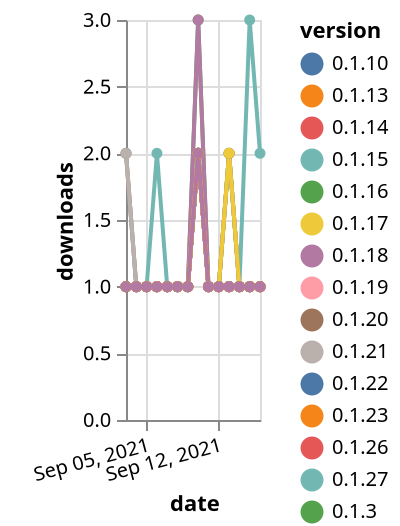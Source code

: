 {"$schema": "https://vega.github.io/schema/vega-lite/v5.json", "description": "A simple bar chart with embedded data.", "data": {"values": [{"date": "2021-09-03", "total": 143, "delta": 1, "version": "0.1.21"}, {"date": "2021-09-04", "total": 144, "delta": 1, "version": "0.1.21"}, {"date": "2021-09-05", "total": 145, "delta": 1, "version": "0.1.21"}, {"date": "2021-09-06", "total": 146, "delta": 1, "version": "0.1.21"}, {"date": "2021-09-07", "total": 147, "delta": 1, "version": "0.1.21"}, {"date": "2021-09-08", "total": 148, "delta": 1, "version": "0.1.21"}, {"date": "2021-09-09", "total": 149, "delta": 1, "version": "0.1.21"}, {"date": "2021-09-10", "total": 151, "delta": 2, "version": "0.1.21"}, {"date": "2021-09-11", "total": 152, "delta": 1, "version": "0.1.21"}, {"date": "2021-09-12", "total": 153, "delta": 1, "version": "0.1.21"}, {"date": "2021-09-13", "total": 154, "delta": 1, "version": "0.1.21"}, {"date": "2021-09-14", "total": 155, "delta": 1, "version": "0.1.21"}, {"date": "2021-09-15", "total": 156, "delta": 1, "version": "0.1.21"}, {"date": "2021-09-16", "total": 157, "delta": 1, "version": "0.1.21"}, {"date": "2021-09-03", "total": 178, "delta": 1, "version": "0.1.15"}, {"date": "2021-09-04", "total": 179, "delta": 1, "version": "0.1.15"}, {"date": "2021-09-05", "total": 180, "delta": 1, "version": "0.1.15"}, {"date": "2021-09-06", "total": 181, "delta": 1, "version": "0.1.15"}, {"date": "2021-09-07", "total": 182, "delta": 1, "version": "0.1.15"}, {"date": "2021-09-08", "total": 183, "delta": 1, "version": "0.1.15"}, {"date": "2021-09-09", "total": 184, "delta": 1, "version": "0.1.15"}, {"date": "2021-09-10", "total": 186, "delta": 2, "version": "0.1.15"}, {"date": "2021-09-11", "total": 187, "delta": 1, "version": "0.1.15"}, {"date": "2021-09-12", "total": 188, "delta": 1, "version": "0.1.15"}, {"date": "2021-09-13", "total": 189, "delta": 1, "version": "0.1.15"}, {"date": "2021-09-14", "total": 190, "delta": 1, "version": "0.1.15"}, {"date": "2021-09-15", "total": 191, "delta": 1, "version": "0.1.15"}, {"date": "2021-09-16", "total": 192, "delta": 1, "version": "0.1.15"}, {"date": "2021-09-03", "total": 380, "delta": 1, "version": "0.1.3"}, {"date": "2021-09-04", "total": 381, "delta": 1, "version": "0.1.3"}, {"date": "2021-09-05", "total": 382, "delta": 1, "version": "0.1.3"}, {"date": "2021-09-06", "total": 383, "delta": 1, "version": "0.1.3"}, {"date": "2021-09-07", "total": 384, "delta": 1, "version": "0.1.3"}, {"date": "2021-09-08", "total": 385, "delta": 1, "version": "0.1.3"}, {"date": "2021-09-09", "total": 386, "delta": 1, "version": "0.1.3"}, {"date": "2021-09-10", "total": 389, "delta": 3, "version": "0.1.3"}, {"date": "2021-09-11", "total": 390, "delta": 1, "version": "0.1.3"}, {"date": "2021-09-12", "total": 391, "delta": 1, "version": "0.1.3"}, {"date": "2021-09-13", "total": 393, "delta": 2, "version": "0.1.3"}, {"date": "2021-09-14", "total": 394, "delta": 1, "version": "0.1.3"}, {"date": "2021-09-15", "total": 395, "delta": 1, "version": "0.1.3"}, {"date": "2021-09-16", "total": 396, "delta": 1, "version": "0.1.3"}, {"date": "2021-09-03", "total": 140, "delta": 1, "version": "0.1.22"}, {"date": "2021-09-04", "total": 141, "delta": 1, "version": "0.1.22"}, {"date": "2021-09-05", "total": 142, "delta": 1, "version": "0.1.22"}, {"date": "2021-09-06", "total": 143, "delta": 1, "version": "0.1.22"}, {"date": "2021-09-07", "total": 144, "delta": 1, "version": "0.1.22"}, {"date": "2021-09-08", "total": 145, "delta": 1, "version": "0.1.22"}, {"date": "2021-09-09", "total": 146, "delta": 1, "version": "0.1.22"}, {"date": "2021-09-10", "total": 148, "delta": 2, "version": "0.1.22"}, {"date": "2021-09-11", "total": 149, "delta": 1, "version": "0.1.22"}, {"date": "2021-09-12", "total": 150, "delta": 1, "version": "0.1.22"}, {"date": "2021-09-13", "total": 151, "delta": 1, "version": "0.1.22"}, {"date": "2021-09-14", "total": 152, "delta": 1, "version": "0.1.22"}, {"date": "2021-09-15", "total": 153, "delta": 1, "version": "0.1.22"}, {"date": "2021-09-16", "total": 154, "delta": 1, "version": "0.1.22"}, {"date": "2021-09-03", "total": 141, "delta": 1, "version": "0.1.26"}, {"date": "2021-09-04", "total": 142, "delta": 1, "version": "0.1.26"}, {"date": "2021-09-05", "total": 143, "delta": 1, "version": "0.1.26"}, {"date": "2021-09-06", "total": 144, "delta": 1, "version": "0.1.26"}, {"date": "2021-09-07", "total": 145, "delta": 1, "version": "0.1.26"}, {"date": "2021-09-08", "total": 146, "delta": 1, "version": "0.1.26"}, {"date": "2021-09-09", "total": 147, "delta": 1, "version": "0.1.26"}, {"date": "2021-09-10", "total": 149, "delta": 2, "version": "0.1.26"}, {"date": "2021-09-11", "total": 150, "delta": 1, "version": "0.1.26"}, {"date": "2021-09-12", "total": 151, "delta": 1, "version": "0.1.26"}, {"date": "2021-09-13", "total": 152, "delta": 1, "version": "0.1.26"}, {"date": "2021-09-14", "total": 153, "delta": 1, "version": "0.1.26"}, {"date": "2021-09-15", "total": 154, "delta": 1, "version": "0.1.26"}, {"date": "2021-09-16", "total": 155, "delta": 1, "version": "0.1.26"}, {"date": "2021-09-03", "total": 132, "delta": 1, "version": "0.1.20"}, {"date": "2021-09-04", "total": 133, "delta": 1, "version": "0.1.20"}, {"date": "2021-09-05", "total": 134, "delta": 1, "version": "0.1.20"}, {"date": "2021-09-06", "total": 135, "delta": 1, "version": "0.1.20"}, {"date": "2021-09-07", "total": 136, "delta": 1, "version": "0.1.20"}, {"date": "2021-09-08", "total": 137, "delta": 1, "version": "0.1.20"}, {"date": "2021-09-09", "total": 138, "delta": 1, "version": "0.1.20"}, {"date": "2021-09-10", "total": 140, "delta": 2, "version": "0.1.20"}, {"date": "2021-09-11", "total": 141, "delta": 1, "version": "0.1.20"}, {"date": "2021-09-12", "total": 142, "delta": 1, "version": "0.1.20"}, {"date": "2021-09-13", "total": 143, "delta": 1, "version": "0.1.20"}, {"date": "2021-09-14", "total": 144, "delta": 1, "version": "0.1.20"}, {"date": "2021-09-15", "total": 145, "delta": 1, "version": "0.1.20"}, {"date": "2021-09-16", "total": 146, "delta": 1, "version": "0.1.20"}, {"date": "2021-09-03", "total": 144, "delta": 1, "version": "0.1.19"}, {"date": "2021-09-04", "total": 145, "delta": 1, "version": "0.1.19"}, {"date": "2021-09-05", "total": 146, "delta": 1, "version": "0.1.19"}, {"date": "2021-09-06", "total": 147, "delta": 1, "version": "0.1.19"}, {"date": "2021-09-07", "total": 148, "delta": 1, "version": "0.1.19"}, {"date": "2021-09-08", "total": 149, "delta": 1, "version": "0.1.19"}, {"date": "2021-09-09", "total": 150, "delta": 1, "version": "0.1.19"}, {"date": "2021-09-10", "total": 152, "delta": 2, "version": "0.1.19"}, {"date": "2021-09-11", "total": 153, "delta": 1, "version": "0.1.19"}, {"date": "2021-09-12", "total": 154, "delta": 1, "version": "0.1.19"}, {"date": "2021-09-13", "total": 155, "delta": 1, "version": "0.1.19"}, {"date": "2021-09-14", "total": 156, "delta": 1, "version": "0.1.19"}, {"date": "2021-09-15", "total": 157, "delta": 1, "version": "0.1.19"}, {"date": "2021-09-16", "total": 158, "delta": 1, "version": "0.1.19"}, {"date": "2021-09-03", "total": 191, "delta": 1, "version": "0.1.16"}, {"date": "2021-09-04", "total": 192, "delta": 1, "version": "0.1.16"}, {"date": "2021-09-05", "total": 193, "delta": 1, "version": "0.1.16"}, {"date": "2021-09-06", "total": 194, "delta": 1, "version": "0.1.16"}, {"date": "2021-09-07", "total": 195, "delta": 1, "version": "0.1.16"}, {"date": "2021-09-08", "total": 196, "delta": 1, "version": "0.1.16"}, {"date": "2021-09-09", "total": 197, "delta": 1, "version": "0.1.16"}, {"date": "2021-09-10", "total": 199, "delta": 2, "version": "0.1.16"}, {"date": "2021-09-11", "total": 200, "delta": 1, "version": "0.1.16"}, {"date": "2021-09-12", "total": 201, "delta": 1, "version": "0.1.16"}, {"date": "2021-09-13", "total": 203, "delta": 2, "version": "0.1.16"}, {"date": "2021-09-14", "total": 204, "delta": 1, "version": "0.1.16"}, {"date": "2021-09-15", "total": 205, "delta": 1, "version": "0.1.16"}, {"date": "2021-09-16", "total": 206, "delta": 1, "version": "0.1.16"}, {"date": "2021-09-03", "total": 239, "delta": 1, "version": "0.1.4"}, {"date": "2021-09-04", "total": 240, "delta": 1, "version": "0.1.4"}, {"date": "2021-09-05", "total": 241, "delta": 1, "version": "0.1.4"}, {"date": "2021-09-06", "total": 242, "delta": 1, "version": "0.1.4"}, {"date": "2021-09-07", "total": 243, "delta": 1, "version": "0.1.4"}, {"date": "2021-09-08", "total": 244, "delta": 1, "version": "0.1.4"}, {"date": "2021-09-09", "total": 245, "delta": 1, "version": "0.1.4"}, {"date": "2021-09-10", "total": 247, "delta": 2, "version": "0.1.4"}, {"date": "2021-09-11", "total": 248, "delta": 1, "version": "0.1.4"}, {"date": "2021-09-12", "total": 249, "delta": 1, "version": "0.1.4"}, {"date": "2021-09-13", "total": 251, "delta": 2, "version": "0.1.4"}, {"date": "2021-09-14", "total": 252, "delta": 1, "version": "0.1.4"}, {"date": "2021-09-15", "total": 253, "delta": 1, "version": "0.1.4"}, {"date": "2021-09-16", "total": 254, "delta": 1, "version": "0.1.4"}, {"date": "2021-09-03", "total": 216, "delta": 1, "version": "0.1.9"}, {"date": "2021-09-04", "total": 217, "delta": 1, "version": "0.1.9"}, {"date": "2021-09-05", "total": 218, "delta": 1, "version": "0.1.9"}, {"date": "2021-09-06", "total": 219, "delta": 1, "version": "0.1.9"}, {"date": "2021-09-07", "total": 220, "delta": 1, "version": "0.1.9"}, {"date": "2021-09-08", "total": 221, "delta": 1, "version": "0.1.9"}, {"date": "2021-09-09", "total": 222, "delta": 1, "version": "0.1.9"}, {"date": "2021-09-10", "total": 224, "delta": 2, "version": "0.1.9"}, {"date": "2021-09-11", "total": 225, "delta": 1, "version": "0.1.9"}, {"date": "2021-09-12", "total": 226, "delta": 1, "version": "0.1.9"}, {"date": "2021-09-13", "total": 227, "delta": 1, "version": "0.1.9"}, {"date": "2021-09-14", "total": 228, "delta": 1, "version": "0.1.9"}, {"date": "2021-09-15", "total": 229, "delta": 1, "version": "0.1.9"}, {"date": "2021-09-16", "total": 230, "delta": 1, "version": "0.1.9"}, {"date": "2021-09-03", "total": 194, "delta": 2, "version": "0.1.14"}, {"date": "2021-09-04", "total": 195, "delta": 1, "version": "0.1.14"}, {"date": "2021-09-05", "total": 196, "delta": 1, "version": "0.1.14"}, {"date": "2021-09-06", "total": 197, "delta": 1, "version": "0.1.14"}, {"date": "2021-09-07", "total": 198, "delta": 1, "version": "0.1.14"}, {"date": "2021-09-08", "total": 199, "delta": 1, "version": "0.1.14"}, {"date": "2021-09-09", "total": 200, "delta": 1, "version": "0.1.14"}, {"date": "2021-09-10", "total": 202, "delta": 2, "version": "0.1.14"}, {"date": "2021-09-11", "total": 203, "delta": 1, "version": "0.1.14"}, {"date": "2021-09-12", "total": 204, "delta": 1, "version": "0.1.14"}, {"date": "2021-09-13", "total": 205, "delta": 1, "version": "0.1.14"}, {"date": "2021-09-14", "total": 206, "delta": 1, "version": "0.1.14"}, {"date": "2021-09-15", "total": 207, "delta": 1, "version": "0.1.14"}, {"date": "2021-09-16", "total": 208, "delta": 1, "version": "0.1.14"}, {"date": "2021-09-03", "total": 189, "delta": 1, "version": "0.1.13"}, {"date": "2021-09-04", "total": 190, "delta": 1, "version": "0.1.13"}, {"date": "2021-09-05", "total": 191, "delta": 1, "version": "0.1.13"}, {"date": "2021-09-06", "total": 192, "delta": 1, "version": "0.1.13"}, {"date": "2021-09-07", "total": 193, "delta": 1, "version": "0.1.13"}, {"date": "2021-09-08", "total": 194, "delta": 1, "version": "0.1.13"}, {"date": "2021-09-09", "total": 195, "delta": 1, "version": "0.1.13"}, {"date": "2021-09-10", "total": 197, "delta": 2, "version": "0.1.13"}, {"date": "2021-09-11", "total": 198, "delta": 1, "version": "0.1.13"}, {"date": "2021-09-12", "total": 199, "delta": 1, "version": "0.1.13"}, {"date": "2021-09-13", "total": 200, "delta": 1, "version": "0.1.13"}, {"date": "2021-09-14", "total": 201, "delta": 1, "version": "0.1.13"}, {"date": "2021-09-15", "total": 202, "delta": 1, "version": "0.1.13"}, {"date": "2021-09-16", "total": 203, "delta": 1, "version": "0.1.13"}, {"date": "2021-09-03", "total": 241, "delta": 1, "version": "0.1.6"}, {"date": "2021-09-04", "total": 242, "delta": 1, "version": "0.1.6"}, {"date": "2021-09-05", "total": 243, "delta": 1, "version": "0.1.6"}, {"date": "2021-09-06", "total": 244, "delta": 1, "version": "0.1.6"}, {"date": "2021-09-07", "total": 245, "delta": 1, "version": "0.1.6"}, {"date": "2021-09-08", "total": 246, "delta": 1, "version": "0.1.6"}, {"date": "2021-09-09", "total": 247, "delta": 1, "version": "0.1.6"}, {"date": "2021-09-10", "total": 249, "delta": 2, "version": "0.1.6"}, {"date": "2021-09-11", "total": 250, "delta": 1, "version": "0.1.6"}, {"date": "2021-09-12", "total": 251, "delta": 1, "version": "0.1.6"}, {"date": "2021-09-13", "total": 252, "delta": 1, "version": "0.1.6"}, {"date": "2021-09-14", "total": 253, "delta": 1, "version": "0.1.6"}, {"date": "2021-09-15", "total": 254, "delta": 1, "version": "0.1.6"}, {"date": "2021-09-16", "total": 255, "delta": 1, "version": "0.1.6"}, {"date": "2021-09-03", "total": 211, "delta": 1, "version": "0.1.7"}, {"date": "2021-09-04", "total": 212, "delta": 1, "version": "0.1.7"}, {"date": "2021-09-05", "total": 213, "delta": 1, "version": "0.1.7"}, {"date": "2021-09-06", "total": 214, "delta": 1, "version": "0.1.7"}, {"date": "2021-09-07", "total": 215, "delta": 1, "version": "0.1.7"}, {"date": "2021-09-08", "total": 216, "delta": 1, "version": "0.1.7"}, {"date": "2021-09-09", "total": 217, "delta": 1, "version": "0.1.7"}, {"date": "2021-09-10", "total": 219, "delta": 2, "version": "0.1.7"}, {"date": "2021-09-11", "total": 220, "delta": 1, "version": "0.1.7"}, {"date": "2021-09-12", "total": 221, "delta": 1, "version": "0.1.7"}, {"date": "2021-09-13", "total": 222, "delta": 1, "version": "0.1.7"}, {"date": "2021-09-14", "total": 223, "delta": 1, "version": "0.1.7"}, {"date": "2021-09-15", "total": 224, "delta": 1, "version": "0.1.7"}, {"date": "2021-09-16", "total": 225, "delta": 1, "version": "0.1.7"}, {"date": "2021-09-03", "total": 219, "delta": 1, "version": "0.1.10"}, {"date": "2021-09-04", "total": 220, "delta": 1, "version": "0.1.10"}, {"date": "2021-09-05", "total": 221, "delta": 1, "version": "0.1.10"}, {"date": "2021-09-06", "total": 222, "delta": 1, "version": "0.1.10"}, {"date": "2021-09-07", "total": 223, "delta": 1, "version": "0.1.10"}, {"date": "2021-09-08", "total": 224, "delta": 1, "version": "0.1.10"}, {"date": "2021-09-09", "total": 225, "delta": 1, "version": "0.1.10"}, {"date": "2021-09-10", "total": 227, "delta": 2, "version": "0.1.10"}, {"date": "2021-09-11", "total": 228, "delta": 1, "version": "0.1.10"}, {"date": "2021-09-12", "total": 229, "delta": 1, "version": "0.1.10"}, {"date": "2021-09-13", "total": 230, "delta": 1, "version": "0.1.10"}, {"date": "2021-09-14", "total": 231, "delta": 1, "version": "0.1.10"}, {"date": "2021-09-15", "total": 232, "delta": 1, "version": "0.1.10"}, {"date": "2021-09-16", "total": 233, "delta": 1, "version": "0.1.10"}, {"date": "2021-09-03", "total": 64, "delta": 2, "version": "0.1.27"}, {"date": "2021-09-04", "total": 65, "delta": 1, "version": "0.1.27"}, {"date": "2021-09-05", "total": 66, "delta": 1, "version": "0.1.27"}, {"date": "2021-09-06", "total": 68, "delta": 2, "version": "0.1.27"}, {"date": "2021-09-07", "total": 69, "delta": 1, "version": "0.1.27"}, {"date": "2021-09-08", "total": 70, "delta": 1, "version": "0.1.27"}, {"date": "2021-09-09", "total": 71, "delta": 1, "version": "0.1.27"}, {"date": "2021-09-10", "total": 73, "delta": 2, "version": "0.1.27"}, {"date": "2021-09-11", "total": 74, "delta": 1, "version": "0.1.27"}, {"date": "2021-09-12", "total": 75, "delta": 1, "version": "0.1.27"}, {"date": "2021-09-13", "total": 76, "delta": 1, "version": "0.1.27"}, {"date": "2021-09-14", "total": 77, "delta": 1, "version": "0.1.27"}, {"date": "2021-09-15", "total": 80, "delta": 3, "version": "0.1.27"}, {"date": "2021-09-16", "total": 82, "delta": 2, "version": "0.1.27"}, {"date": "2021-09-03", "total": 260, "delta": 1, "version": "0.1.18"}, {"date": "2021-09-04", "total": 261, "delta": 1, "version": "0.1.18"}, {"date": "2021-09-05", "total": 262, "delta": 1, "version": "0.1.18"}, {"date": "2021-09-06", "total": 263, "delta": 1, "version": "0.1.18"}, {"date": "2021-09-07", "total": 264, "delta": 1, "version": "0.1.18"}, {"date": "2021-09-08", "total": 265, "delta": 1, "version": "0.1.18"}, {"date": "2021-09-09", "total": 266, "delta": 1, "version": "0.1.18"}, {"date": "2021-09-10", "total": 269, "delta": 3, "version": "0.1.18"}, {"date": "2021-09-11", "total": 270, "delta": 1, "version": "0.1.18"}, {"date": "2021-09-12", "total": 271, "delta": 1, "version": "0.1.18"}, {"date": "2021-09-13", "total": 273, "delta": 2, "version": "0.1.18"}, {"date": "2021-09-14", "total": 274, "delta": 1, "version": "0.1.18"}, {"date": "2021-09-15", "total": 275, "delta": 1, "version": "0.1.18"}, {"date": "2021-09-16", "total": 276, "delta": 1, "version": "0.1.18"}, {"date": "2021-09-03", "total": 201, "delta": 2, "version": "0.1.8"}, {"date": "2021-09-04", "total": 202, "delta": 1, "version": "0.1.8"}, {"date": "2021-09-05", "total": 203, "delta": 1, "version": "0.1.8"}, {"date": "2021-09-06", "total": 204, "delta": 1, "version": "0.1.8"}, {"date": "2021-09-07", "total": 205, "delta": 1, "version": "0.1.8"}, {"date": "2021-09-08", "total": 206, "delta": 1, "version": "0.1.8"}, {"date": "2021-09-09", "total": 207, "delta": 1, "version": "0.1.8"}, {"date": "2021-09-10", "total": 209, "delta": 2, "version": "0.1.8"}, {"date": "2021-09-11", "total": 210, "delta": 1, "version": "0.1.8"}, {"date": "2021-09-12", "total": 211, "delta": 1, "version": "0.1.8"}, {"date": "2021-09-13", "total": 212, "delta": 1, "version": "0.1.8"}, {"date": "2021-09-14", "total": 213, "delta": 1, "version": "0.1.8"}, {"date": "2021-09-15", "total": 214, "delta": 1, "version": "0.1.8"}, {"date": "2021-09-16", "total": 215, "delta": 1, "version": "0.1.8"}, {"date": "2021-09-03", "total": 168, "delta": 1, "version": "0.1.17"}, {"date": "2021-09-04", "total": 169, "delta": 1, "version": "0.1.17"}, {"date": "2021-09-05", "total": 170, "delta": 1, "version": "0.1.17"}, {"date": "2021-09-06", "total": 171, "delta": 1, "version": "0.1.17"}, {"date": "2021-09-07", "total": 172, "delta": 1, "version": "0.1.17"}, {"date": "2021-09-08", "total": 173, "delta": 1, "version": "0.1.17"}, {"date": "2021-09-09", "total": 174, "delta": 1, "version": "0.1.17"}, {"date": "2021-09-10", "total": 176, "delta": 2, "version": "0.1.17"}, {"date": "2021-09-11", "total": 177, "delta": 1, "version": "0.1.17"}, {"date": "2021-09-12", "total": 178, "delta": 1, "version": "0.1.17"}, {"date": "2021-09-13", "total": 180, "delta": 2, "version": "0.1.17"}, {"date": "2021-09-14", "total": 181, "delta": 1, "version": "0.1.17"}, {"date": "2021-09-15", "total": 182, "delta": 1, "version": "0.1.17"}, {"date": "2021-09-16", "total": 183, "delta": 1, "version": "0.1.17"}, {"date": "2021-09-03", "total": 148, "delta": 1, "version": "0.1.23"}, {"date": "2021-09-04", "total": 149, "delta": 1, "version": "0.1.23"}, {"date": "2021-09-05", "total": 150, "delta": 1, "version": "0.1.23"}, {"date": "2021-09-06", "total": 151, "delta": 1, "version": "0.1.23"}, {"date": "2021-09-07", "total": 152, "delta": 1, "version": "0.1.23"}, {"date": "2021-09-08", "total": 153, "delta": 1, "version": "0.1.23"}, {"date": "2021-09-09", "total": 154, "delta": 1, "version": "0.1.23"}, {"date": "2021-09-10", "total": 156, "delta": 2, "version": "0.1.23"}, {"date": "2021-09-11", "total": 157, "delta": 1, "version": "0.1.23"}, {"date": "2021-09-12", "total": 158, "delta": 1, "version": "0.1.23"}, {"date": "2021-09-13", "total": 159, "delta": 1, "version": "0.1.23"}, {"date": "2021-09-14", "total": 160, "delta": 1, "version": "0.1.23"}, {"date": "2021-09-15", "total": 161, "delta": 1, "version": "0.1.23"}, {"date": "2021-09-16", "total": 162, "delta": 1, "version": "0.1.23"}, {"date": "2021-09-03", "total": 233, "delta": 1, "version": "0.1.5"}, {"date": "2021-09-04", "total": 234, "delta": 1, "version": "0.1.5"}, {"date": "2021-09-05", "total": 235, "delta": 1, "version": "0.1.5"}, {"date": "2021-09-06", "total": 236, "delta": 1, "version": "0.1.5"}, {"date": "2021-09-07", "total": 237, "delta": 1, "version": "0.1.5"}, {"date": "2021-09-08", "total": 238, "delta": 1, "version": "0.1.5"}, {"date": "2021-09-09", "total": 239, "delta": 1, "version": "0.1.5"}, {"date": "2021-09-10", "total": 241, "delta": 2, "version": "0.1.5"}, {"date": "2021-09-11", "total": 242, "delta": 1, "version": "0.1.5"}, {"date": "2021-09-12", "total": 243, "delta": 1, "version": "0.1.5"}, {"date": "2021-09-13", "total": 244, "delta": 1, "version": "0.1.5"}, {"date": "2021-09-14", "total": 245, "delta": 1, "version": "0.1.5"}, {"date": "2021-09-15", "total": 246, "delta": 1, "version": "0.1.5"}, {"date": "2021-09-16", "total": 247, "delta": 1, "version": "0.1.5"}]}, "width": "container", "mark": {"type": "line", "point": {"filled": true}}, "encoding": {"x": {"field": "date", "type": "temporal", "timeUnit": "yearmonthdate", "title": "date", "axis": {"labelAngle": -15}}, "y": {"field": "delta", "type": "quantitative", "title": "downloads"}, "color": {"field": "version", "type": "nominal"}, "tooltip": {"field": "delta"}}}